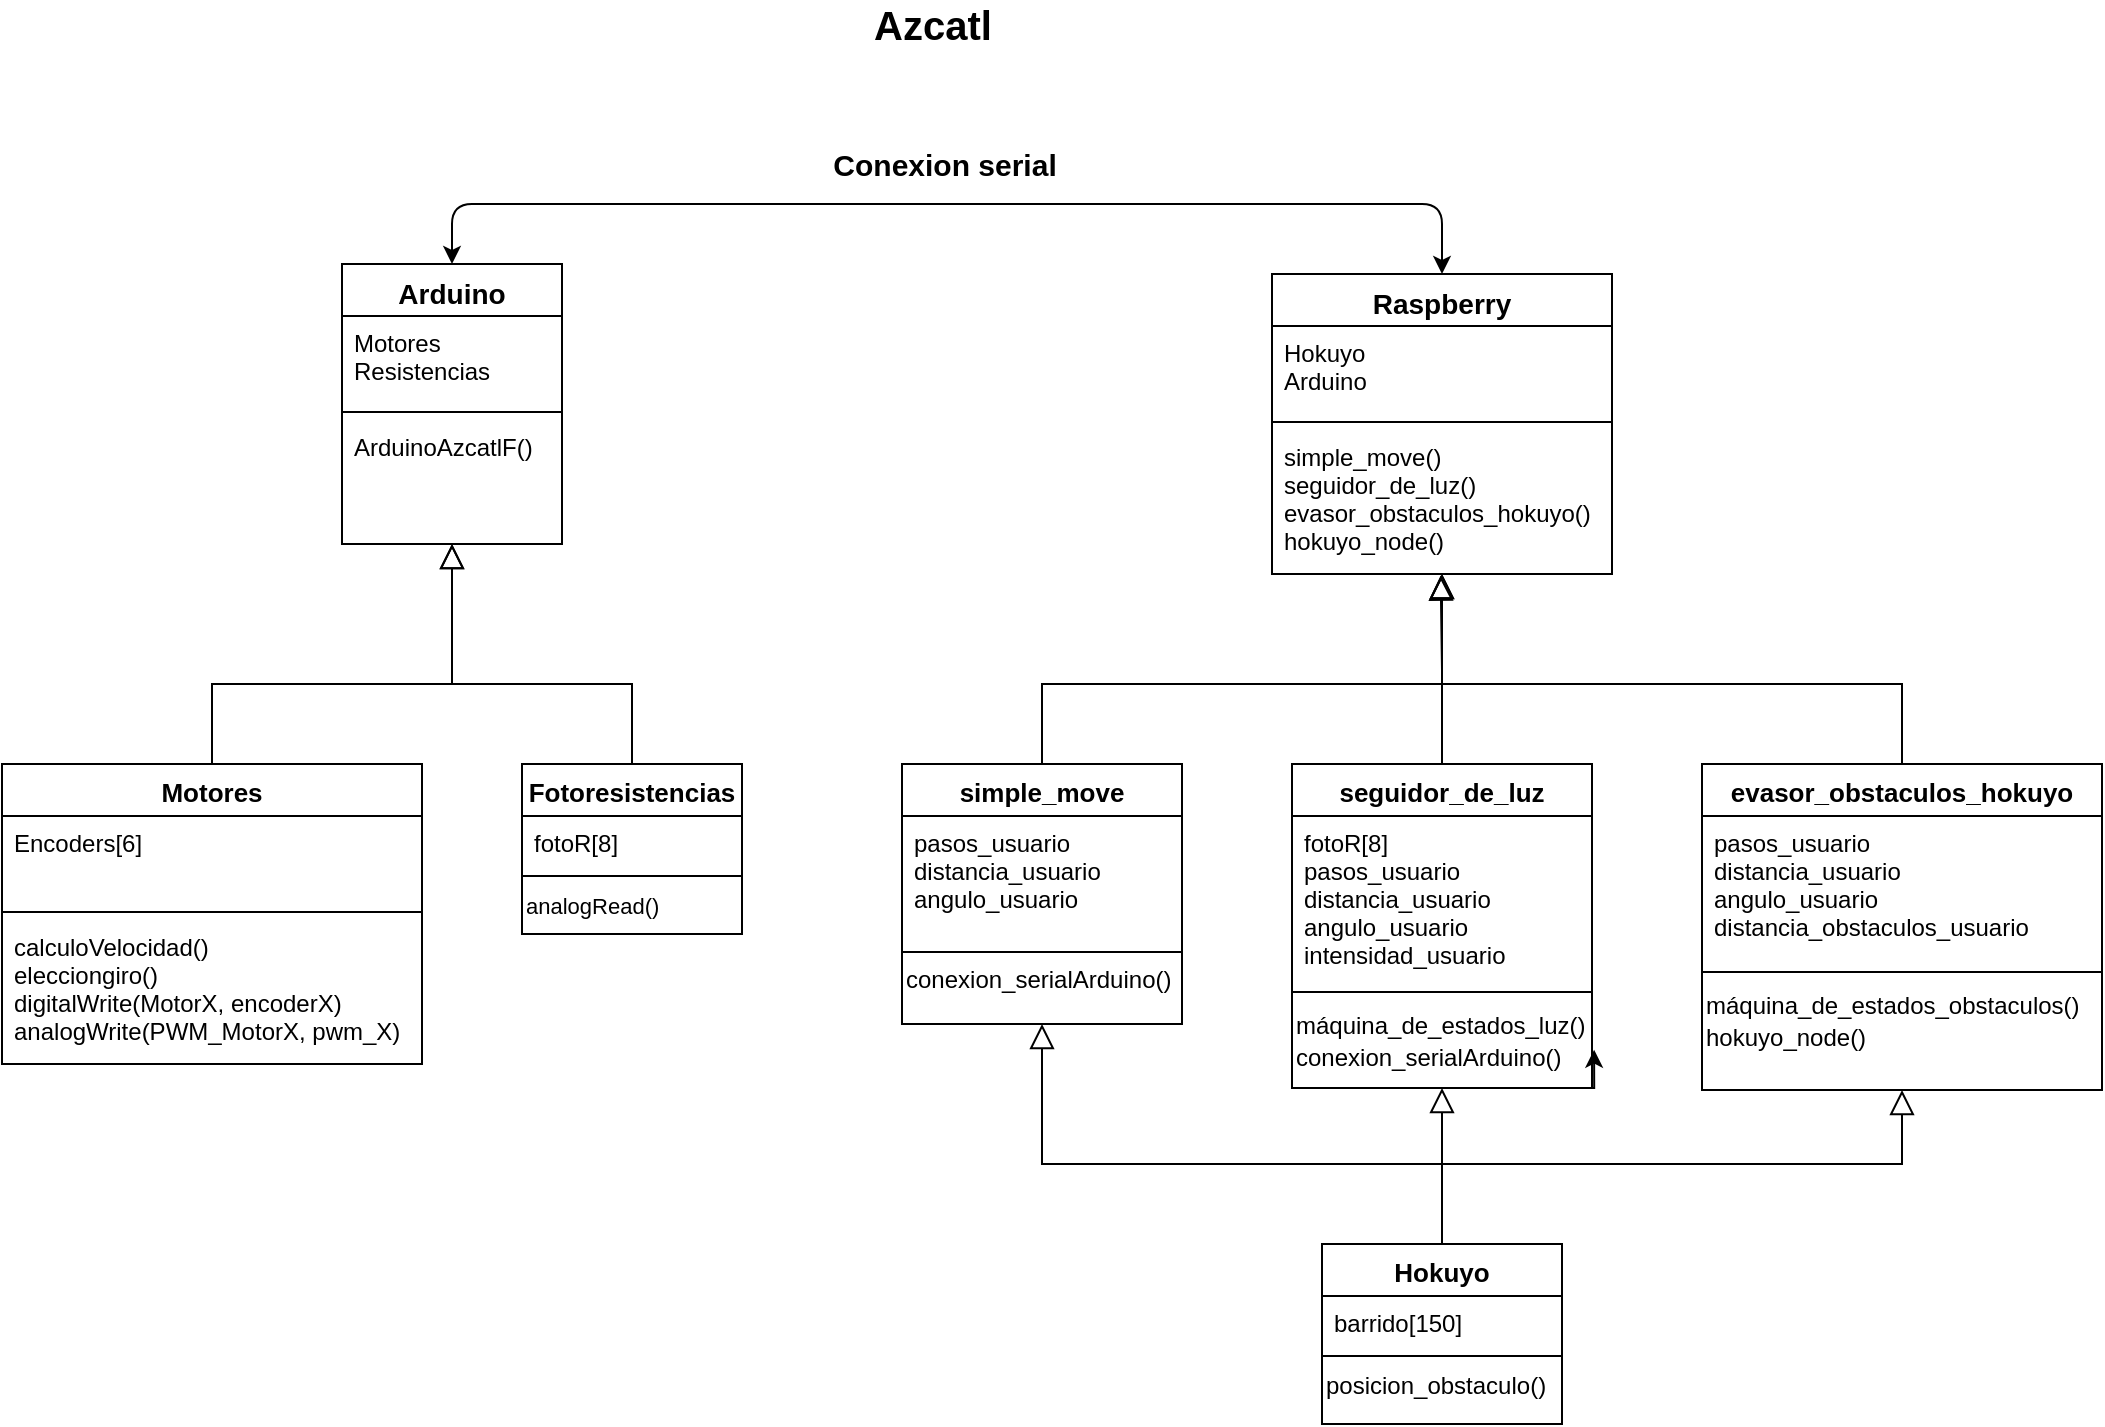 <mxfile version="12.9.13" type="device"><diagram id="C5RBs43oDa-KdzZeNtuy" name="Page-1"><mxGraphModel dx="918" dy="1880" grid="1" gridSize="10" guides="1" tooltips="1" connect="1" arrows="1" fold="1" page="1" pageScale="1" pageWidth="827" pageHeight="1169" math="0" shadow="0"><root><mxCell id="WIyWlLk6GJQsqaUBKTNV-0"/><mxCell id="WIyWlLk6GJQsqaUBKTNV-1" parent="WIyWlLk6GJQsqaUBKTNV-0"/><mxCell id="zkfFHV4jXpPFQw0GAbJ--12" value="" style="endArrow=block;endSize=10;endFill=0;shadow=0;strokeWidth=1;rounded=0;edgeStyle=elbowEdgeStyle;elbow=vertical;exitX=0.5;exitY=0;exitDx=0;exitDy=0;" parent="WIyWlLk6GJQsqaUBKTNV-1" source="zkfFHV4jXpPFQw0GAbJ--6" target="zkfFHV4jXpPFQw0GAbJ--0" edge="1"><mxGeometry width="160" relative="1" as="geometry"><mxPoint x="540" y="-867" as="sourcePoint"/><mxPoint x="540" y="-867" as="targetPoint"/><Array as="points"><mxPoint x="470" y="-780"/></Array></mxGeometry></mxCell><mxCell id="zkfFHV4jXpPFQw0GAbJ--16" value="" style="endArrow=block;endSize=10;endFill=0;shadow=0;strokeWidth=1;rounded=0;edgeStyle=elbowEdgeStyle;elbow=vertical;entryX=0.5;entryY=1;entryDx=0;entryDy=0;" parent="WIyWlLk6GJQsqaUBKTNV-1" source="zkfFHV4jXpPFQw0GAbJ--13" target="zkfFHV4jXpPFQw0GAbJ--0" edge="1"><mxGeometry width="160" relative="1" as="geometry"><mxPoint x="550" y="-697" as="sourcePoint"/><mxPoint x="650" y="-799" as="targetPoint"/><Array as="points"><mxPoint x="550" y="-780"/></Array></mxGeometry></mxCell><mxCell id="nj_ScAejZ5l6N5I2sT2E-29" style="edgeStyle=elbowEdgeStyle;rounded=0;orthogonalLoop=1;jettySize=auto;html=1;exitX=0.5;exitY=0;exitDx=0;exitDy=0;fontSize=13;entryX=0.496;entryY=1.011;entryDx=0;entryDy=0;entryPerimeter=0;endArrow=block;endFill=0;endSize=10;elbow=vertical;" parent="WIyWlLk6GJQsqaUBKTNV-1" source="nj_ScAejZ5l6N5I2sT2E-13" target="zkfFHV4jXpPFQw0GAbJ--24" edge="1"><mxGeometry relative="1" as="geometry"><mxPoint x="1029.931" y="-830" as="targetPoint"/></mxGeometry></mxCell><mxCell id="nj_ScAejZ5l6N5I2sT2E-28" style="edgeStyle=elbowEdgeStyle;rounded=0;orthogonalLoop=1;jettySize=auto;html=1;exitX=0.5;exitY=0;exitDx=0;exitDy=0;entryX=0.5;entryY=1;entryDx=0;entryDy=0;fontSize=13;endArrow=block;endFill=0;endSize=10;elbow=vertical;" parent="WIyWlLk6GJQsqaUBKTNV-1" source="nj_ScAejZ5l6N5I2sT2E-17" target="zkfFHV4jXpPFQw0GAbJ--17" edge="1"><mxGeometry relative="1" as="geometry"><Array as="points"><mxPoint x="930" y="-780"/></Array></mxGeometry></mxCell><mxCell id="nj_ScAejZ5l6N5I2sT2E-31" style="edgeStyle=elbowEdgeStyle;rounded=0;orthogonalLoop=1;jettySize=auto;elbow=vertical;html=1;exitX=0.5;exitY=0;exitDx=0;exitDy=0;entryX=0.5;entryY=1;entryDx=0;entryDy=0;endArrow=block;endFill=0;endSize=10;strokeWidth=1;fontSize=13;" parent="WIyWlLk6GJQsqaUBKTNV-1" source="nj_ScAejZ5l6N5I2sT2E-0" target="nj_ScAejZ5l6N5I2sT2E-13" edge="1"><mxGeometry relative="1" as="geometry"/></mxCell><mxCell id="nj_ScAejZ5l6N5I2sT2E-32" style="edgeStyle=elbowEdgeStyle;rounded=0;orthogonalLoop=1;jettySize=auto;elbow=vertical;html=1;exitX=0.5;exitY=0;exitDx=0;exitDy=0;entryX=0.5;entryY=1;entryDx=0;entryDy=0;endArrow=block;endFill=0;endSize=10;strokeWidth=1;fontSize=13;" parent="WIyWlLk6GJQsqaUBKTNV-1" source="nj_ScAejZ5l6N5I2sT2E-0" target="nj_ScAejZ5l6N5I2sT2E-10" edge="1"><mxGeometry relative="1" as="geometry"><Array as="points"><mxPoint x="1100" y="-540"/></Array></mxGeometry></mxCell><mxCell id="nj_ScAejZ5l6N5I2sT2E-33" style="edgeStyle=elbowEdgeStyle;rounded=0;orthogonalLoop=1;jettySize=auto;elbow=vertical;html=1;exitX=0.5;exitY=0;exitDx=0;exitDy=0;entryX=0.5;entryY=1;entryDx=0;entryDy=0;endArrow=block;endFill=0;endSize=10;strokeWidth=1;fontSize=13;" parent="WIyWlLk6GJQsqaUBKTNV-1" source="nj_ScAejZ5l6N5I2sT2E-0" target="nj_ScAejZ5l6N5I2sT2E-17" edge="1"><mxGeometry relative="1" as="geometry"><Array as="points"><mxPoint x="970" y="-540"/></Array></mxGeometry></mxCell><mxCell id="nj_ScAejZ5l6N5I2sT2E-30" style="edgeStyle=elbowEdgeStyle;rounded=0;orthogonalLoop=1;jettySize=auto;html=1;exitX=0.5;exitY=0;exitDx=0;exitDy=0;entryX=0.5;entryY=1;entryDx=0;entryDy=0;fontSize=13;endArrow=block;endFill=0;endSize=10;elbow=vertical;" parent="WIyWlLk6GJQsqaUBKTNV-1" source="nj_ScAejZ5l6N5I2sT2E-10" target="zkfFHV4jXpPFQw0GAbJ--17" edge="1"><mxGeometry relative="1" as="geometry"><Array as="points"><mxPoint x="1140" y="-780"/><mxPoint x="1030" y="-787"/></Array></mxGeometry></mxCell><mxCell id="nj_ScAejZ5l6N5I2sT2E-24" value="" style="endArrow=classic;startArrow=classic;html=1;fontSize=13;entryX=0.5;entryY=0;entryDx=0;entryDy=0;exitX=0.5;exitY=0;exitDx=0;exitDy=0;" parent="WIyWlLk6GJQsqaUBKTNV-1" source="zkfFHV4jXpPFQw0GAbJ--0" target="zkfFHV4jXpPFQw0GAbJ--17" edge="1"><mxGeometry width="50" height="50" relative="1" as="geometry"><mxPoint x="690" y="-760" as="sourcePoint"/><mxPoint x="740" y="-810" as="targetPoint"/><Array as="points"><mxPoint x="535" y="-1020"/><mxPoint x="1030" y="-1020"/></Array></mxGeometry></mxCell><mxCell id="nj_ScAejZ5l6N5I2sT2E-34" value="&lt;b&gt;&lt;font style=&quot;font-size: 15px&quot;&gt;Conexion serial&lt;/font&gt;&lt;/b&gt;" style="edgeLabel;html=1;align=center;verticalAlign=middle;resizable=0;points=[];fontSize=13;" parent="nj_ScAejZ5l6N5I2sT2E-24" vertex="1" connectable="0"><mxGeometry x="-0.074" y="-1" relative="1" as="geometry"><mxPoint x="15.83" y="-21" as="offset"/></mxGeometry></mxCell><mxCell id="nj_ScAejZ5l6N5I2sT2E-35" value="&lt;b&gt;&lt;font style=&quot;font-size: 20px&quot;&gt;Azcatl&lt;/font&gt;&lt;/b&gt;" style="text;html=1;align=center;verticalAlign=middle;resizable=0;points=[];autosize=1;fontSize=14;" parent="WIyWlLk6GJQsqaUBKTNV-1" vertex="1"><mxGeometry x="740" y="-1120" width="70" height="20" as="geometry"/></mxCell><mxCell id="nj_ScAejZ5l6N5I2sT2E-17" value="simple_move" style="swimlane;fontStyle=1;align=center;verticalAlign=top;childLayout=stackLayout;horizontal=1;startSize=26;horizontalStack=0;resizeParent=1;resizeLast=0;collapsible=1;marginBottom=0;rounded=0;shadow=0;strokeWidth=1;fontSize=13;" parent="WIyWlLk6GJQsqaUBKTNV-1" vertex="1"><mxGeometry x="760" y="-740" width="140" height="130" as="geometry"><mxRectangle x="450" y="280" width="170" height="26" as="alternateBounds"/></mxGeometry></mxCell><mxCell id="nj_ScAejZ5l6N5I2sT2E-18" value="pasos_usuario&#10;distancia_usuario&#10;angulo_usuario" style="text;align=left;verticalAlign=top;spacingLeft=4;spacingRight=4;overflow=hidden;rotatable=0;points=[[0,0.5],[1,0.5]];portConstraint=eastwest;" parent="nj_ScAejZ5l6N5I2sT2E-17" vertex="1"><mxGeometry y="26" width="140" height="64" as="geometry"/></mxCell><mxCell id="nj_ScAejZ5l6N5I2sT2E-19" value="" style="line;html=1;strokeWidth=1;align=left;verticalAlign=middle;spacingTop=-1;spacingLeft=3;spacingRight=3;rotatable=0;labelPosition=right;points=[];portConstraint=eastwest;" parent="nj_ScAejZ5l6N5I2sT2E-17" vertex="1"><mxGeometry y="90" width="140" height="8" as="geometry"/></mxCell><mxCell id="nj_ScAejZ5l6N5I2sT2E-21" value="&lt;div style=&quot;font-size: 12px&quot;&gt;&lt;span&gt;&lt;font style=&quot;font-size: 12px&quot;&gt;conexi&lt;/font&gt;&lt;span style=&quot;font-size: 12px&quot;&gt;on_serialArduino()&lt;/span&gt;&lt;/span&gt;&lt;/div&gt;" style="text;html=1;align=left;verticalAlign=middle;resizable=0;points=[];autosize=1;fontSize=13;" parent="nj_ScAejZ5l6N5I2sT2E-17" vertex="1"><mxGeometry y="98" width="140" height="20" as="geometry"/></mxCell><mxCell id="nj_ScAejZ5l6N5I2sT2E-0" value="Hokuyo" style="swimlane;fontStyle=1;align=center;verticalAlign=top;childLayout=stackLayout;horizontal=1;startSize=26;horizontalStack=0;resizeParent=1;resizeLast=0;collapsible=1;marginBottom=0;rounded=0;shadow=0;strokeWidth=1;fontSize=13;" parent="WIyWlLk6GJQsqaUBKTNV-1" vertex="1"><mxGeometry x="970" y="-500" width="120" height="90" as="geometry"><mxRectangle x="340" y="380" width="170" height="26" as="alternateBounds"/></mxGeometry></mxCell><mxCell id="nj_ScAejZ5l6N5I2sT2E-1" value="barrido[150]" style="text;align=left;verticalAlign=top;spacingLeft=4;spacingRight=4;overflow=hidden;rotatable=0;points=[[0,0.5],[1,0.5]];portConstraint=eastwest;" parent="nj_ScAejZ5l6N5I2sT2E-0" vertex="1"><mxGeometry y="26" width="120" height="26" as="geometry"/></mxCell><mxCell id="nj_ScAejZ5l6N5I2sT2E-2" value="" style="line;html=1;strokeWidth=1;align=left;verticalAlign=middle;spacingTop=-1;spacingLeft=3;spacingRight=3;rotatable=0;labelPosition=right;points=[];portConstraint=eastwest;" parent="nj_ScAejZ5l6N5I2sT2E-0" vertex="1"><mxGeometry y="52" width="120" height="8" as="geometry"/></mxCell><mxCell id="nj_ScAejZ5l6N5I2sT2E-23" value="&lt;font style=&quot;font-size: 12px&quot;&gt;posicion_obstaculo()&lt;/font&gt;" style="text;html=1;align=left;verticalAlign=middle;resizable=0;points=[];autosize=1;fontSize=13;" parent="nj_ScAejZ5l6N5I2sT2E-0" vertex="1"><mxGeometry y="60" width="120" height="20" as="geometry"/></mxCell><mxCell id="nj_ScAejZ5l6N5I2sT2E-10" value="evasor_obstaculos_hokuyo" style="swimlane;fontStyle=1;align=center;verticalAlign=top;childLayout=stackLayout;horizontal=1;startSize=26;horizontalStack=0;resizeParent=1;resizeLast=0;collapsible=1;marginBottom=0;rounded=0;shadow=0;strokeWidth=1;fontSize=13;" parent="WIyWlLk6GJQsqaUBKTNV-1" vertex="1"><mxGeometry x="1160" y="-740" width="200" height="163" as="geometry"><mxRectangle x="340" y="380" width="170" height="26" as="alternateBounds"/></mxGeometry></mxCell><mxCell id="nj_ScAejZ5l6N5I2sT2E-11" value="pasos_usuario&#10;distancia_usuario&#10;angulo_usuario&#10;distancia_obstaculos_usuario&#10;" style="text;align=left;verticalAlign=top;spacingLeft=4;spacingRight=4;overflow=hidden;rotatable=0;points=[[0,0.5],[1,0.5]];portConstraint=eastwest;" parent="nj_ScAejZ5l6N5I2sT2E-10" vertex="1"><mxGeometry y="26" width="200" height="74" as="geometry"/></mxCell><mxCell id="nj_ScAejZ5l6N5I2sT2E-12" value="" style="line;html=1;strokeWidth=1;align=left;verticalAlign=middle;spacingTop=-1;spacingLeft=3;spacingRight=3;rotatable=0;labelPosition=right;points=[];portConstraint=eastwest;" parent="nj_ScAejZ5l6N5I2sT2E-10" vertex="1"><mxGeometry y="100" width="200" height="8" as="geometry"/></mxCell><mxCell id="nj_ScAejZ5l6N5I2sT2E-16" value="&lt;span style=&quot;font-size: 12px&quot;&gt;máquina_de_estados_obstaculos()&lt;/span&gt;&lt;br style=&quot;font-size: 12px ; padding: 0px ; margin: 0px&quot;&gt;&lt;span style=&quot;font-size: 12px&quot;&gt;hokuyo_node()&lt;/span&gt;" style="text;html=1;align=left;verticalAlign=middle;resizable=0;points=[];autosize=1;fontSize=13;" parent="nj_ScAejZ5l6N5I2sT2E-10" vertex="1"><mxGeometry y="108" width="200" height="40" as="geometry"/></mxCell><mxCell id="zkfFHV4jXpPFQw0GAbJ--17" value="Raspberry" style="swimlane;fontStyle=1;align=center;verticalAlign=top;childLayout=stackLayout;horizontal=1;startSize=26;horizontalStack=0;resizeParent=1;resizeLast=0;collapsible=1;marginBottom=0;rounded=0;shadow=0;strokeWidth=1;fontSize=14;" parent="WIyWlLk6GJQsqaUBKTNV-1" vertex="1"><mxGeometry x="945" y="-985" width="170" height="150" as="geometry"><mxRectangle x="550" y="140" width="160" height="26" as="alternateBounds"/></mxGeometry></mxCell><mxCell id="zkfFHV4jXpPFQw0GAbJ--18" value="Hokuyo&#10;Arduino" style="text;align=left;verticalAlign=top;spacingLeft=4;spacingRight=4;overflow=hidden;rotatable=0;points=[[0,0.5],[1,0.5]];portConstraint=eastwest;" parent="zkfFHV4jXpPFQw0GAbJ--17" vertex="1"><mxGeometry y="26" width="170" height="44" as="geometry"/></mxCell><mxCell id="zkfFHV4jXpPFQw0GAbJ--23" value="" style="line;html=1;strokeWidth=1;align=left;verticalAlign=middle;spacingTop=-1;spacingLeft=3;spacingRight=3;rotatable=0;labelPosition=right;points=[];portConstraint=eastwest;" parent="zkfFHV4jXpPFQw0GAbJ--17" vertex="1"><mxGeometry y="70" width="170" height="8" as="geometry"/></mxCell><mxCell id="zkfFHV4jXpPFQw0GAbJ--24" value="simple_move()&#10;seguidor_de_luz()&#10;evasor_obstaculos_hokuyo()&#10;hokuyo_node()" style="text;align=left;verticalAlign=top;spacingLeft=4;spacingRight=4;overflow=hidden;rotatable=0;points=[[0,0.5],[1,0.5]];portConstraint=eastwest;" parent="zkfFHV4jXpPFQw0GAbJ--17" vertex="1"><mxGeometry y="78" width="170" height="72" as="geometry"/></mxCell><mxCell id="zkfFHV4jXpPFQw0GAbJ--0" value="Arduino" style="swimlane;fontStyle=1;align=center;verticalAlign=top;childLayout=stackLayout;horizontal=1;startSize=26;horizontalStack=0;resizeParent=1;resizeLast=0;collapsible=1;marginBottom=0;rounded=0;shadow=0;strokeWidth=1;fontSize=14;" parent="WIyWlLk6GJQsqaUBKTNV-1" vertex="1"><mxGeometry x="480" y="-990" width="110" height="140" as="geometry"><mxRectangle x="230" y="140" width="160" height="26" as="alternateBounds"/></mxGeometry></mxCell><mxCell id="zkfFHV4jXpPFQw0GAbJ--1" value="Motores&#10;Resistencias" style="text;align=left;verticalAlign=top;spacingLeft=4;spacingRight=4;overflow=hidden;rotatable=0;points=[[0,0.5],[1,0.5]];portConstraint=eastwest;" parent="zkfFHV4jXpPFQw0GAbJ--0" vertex="1"><mxGeometry y="26" width="110" height="44" as="geometry"/></mxCell><mxCell id="zkfFHV4jXpPFQw0GAbJ--4" value="" style="line;html=1;strokeWidth=1;align=left;verticalAlign=middle;spacingTop=-1;spacingLeft=3;spacingRight=3;rotatable=0;labelPosition=right;points=[];portConstraint=eastwest;" parent="zkfFHV4jXpPFQw0GAbJ--0" vertex="1"><mxGeometry y="70" width="110" height="8" as="geometry"/></mxCell><mxCell id="zkfFHV4jXpPFQw0GAbJ--5" value="ArduinoAzcatlF()" style="text;align=left;verticalAlign=top;spacingLeft=4;spacingRight=4;overflow=hidden;rotatable=0;points=[[0,0.5],[1,0.5]];portConstraint=eastwest;" parent="zkfFHV4jXpPFQw0GAbJ--0" vertex="1"><mxGeometry y="78" width="110" height="26" as="geometry"/></mxCell><mxCell id="zkfFHV4jXpPFQw0GAbJ--13" value="Fotoresistencias" style="swimlane;fontStyle=1;align=center;verticalAlign=top;childLayout=stackLayout;horizontal=1;startSize=26;horizontalStack=0;resizeParent=1;resizeLast=0;collapsible=1;marginBottom=0;rounded=0;shadow=0;strokeWidth=1;fontSize=13;" parent="WIyWlLk6GJQsqaUBKTNV-1" vertex="1"><mxGeometry x="570" y="-740" width="110" height="85" as="geometry"><mxRectangle x="340" y="380" width="170" height="26" as="alternateBounds"/></mxGeometry></mxCell><mxCell id="zkfFHV4jXpPFQw0GAbJ--14" value="fotoR[8]" style="text;align=left;verticalAlign=top;spacingLeft=4;spacingRight=4;overflow=hidden;rotatable=0;points=[[0,0.5],[1,0.5]];portConstraint=eastwest;" parent="zkfFHV4jXpPFQw0GAbJ--13" vertex="1"><mxGeometry y="26" width="110" height="26" as="geometry"/></mxCell><mxCell id="zkfFHV4jXpPFQw0GAbJ--15" value="" style="line;html=1;strokeWidth=1;align=left;verticalAlign=middle;spacingTop=-1;spacingLeft=3;spacingRight=3;rotatable=0;labelPosition=right;points=[];portConstraint=eastwest;" parent="zkfFHV4jXpPFQw0GAbJ--13" vertex="1"><mxGeometry y="52" width="110" height="8" as="geometry"/></mxCell><mxCell id="nj_ScAejZ5l6N5I2sT2E-5" value="&lt;font style=&quot;font-size: 11px&quot;&gt;analogRead()&lt;/font&gt;" style="text;html=1;align=left;verticalAlign=middle;resizable=0;points=[];autosize=1;fontSize=13;" parent="zkfFHV4jXpPFQw0GAbJ--13" vertex="1"><mxGeometry y="60" width="110" height="20" as="geometry"/></mxCell><mxCell id="zkfFHV4jXpPFQw0GAbJ--6" value="Motores" style="swimlane;fontStyle=1;align=center;verticalAlign=top;childLayout=stackLayout;horizontal=1;startSize=26;horizontalStack=0;resizeParent=1;resizeLast=0;collapsible=1;marginBottom=0;rounded=0;shadow=0;strokeWidth=1;fontSize=13;" parent="WIyWlLk6GJQsqaUBKTNV-1" vertex="1"><mxGeometry x="310" y="-740" width="210" height="150" as="geometry"><mxRectangle x="130" y="380" width="160" height="26" as="alternateBounds"/></mxGeometry></mxCell><mxCell id="zkfFHV4jXpPFQw0GAbJ--7" value="Encoders[6]" style="text;align=left;verticalAlign=top;spacingLeft=4;spacingRight=4;overflow=hidden;rotatable=0;points=[[0,0.5],[1,0.5]];portConstraint=eastwest;" parent="zkfFHV4jXpPFQw0GAbJ--6" vertex="1"><mxGeometry y="26" width="210" height="44" as="geometry"/></mxCell><mxCell id="zkfFHV4jXpPFQw0GAbJ--9" value="" style="line;html=1;strokeWidth=1;align=left;verticalAlign=middle;spacingTop=-1;spacingLeft=3;spacingRight=3;rotatable=0;labelPosition=right;points=[];portConstraint=eastwest;" parent="zkfFHV4jXpPFQw0GAbJ--6" vertex="1"><mxGeometry y="70" width="210" height="8" as="geometry"/></mxCell><mxCell id="zkfFHV4jXpPFQw0GAbJ--10" value="calculoVelocidad()&#10;elecciongiro()&#10;digitalWrite(MotorX, encoderX)&#10;analogWrite(PWM_MotorX, pwm_X)&#10;" style="text;align=left;verticalAlign=top;spacingLeft=4;spacingRight=4;overflow=hidden;rotatable=0;points=[[0,0.5],[1,0.5]];portConstraint=eastwest;fontStyle=0" parent="zkfFHV4jXpPFQw0GAbJ--6" vertex="1"><mxGeometry y="78" width="210" height="72" as="geometry"/></mxCell><mxCell id="nj_ScAejZ5l6N5I2sT2E-13" value="seguidor_de_luz" style="swimlane;fontStyle=1;align=center;verticalAlign=top;childLayout=stackLayout;horizontal=1;startSize=26;horizontalStack=0;resizeParent=1;resizeLast=0;collapsible=1;marginBottom=0;rounded=0;shadow=0;strokeWidth=1;fontSize=13;" parent="WIyWlLk6GJQsqaUBKTNV-1" vertex="1"><mxGeometry x="955" y="-740" width="150" height="162" as="geometry"><mxRectangle x="340" y="380" width="170" height="26" as="alternateBounds"/></mxGeometry></mxCell><mxCell id="nj_ScAejZ5l6N5I2sT2E-14" value="fotoR[8]&#10;pasos_usuario&#10;distancia_usuario&#10;angulo_usuario&#10;intensidad_usuario&#10;" style="text;align=left;verticalAlign=top;spacingLeft=4;spacingRight=4;overflow=hidden;rotatable=0;points=[[0,0.5],[1,0.5]];portConstraint=eastwest;" parent="nj_ScAejZ5l6N5I2sT2E-13" vertex="1"><mxGeometry y="26" width="150" height="84" as="geometry"/></mxCell><mxCell id="nj_ScAejZ5l6N5I2sT2E-15" value="" style="line;html=1;strokeWidth=1;align=left;verticalAlign=middle;spacingTop=-1;spacingLeft=3;spacingRight=3;rotatable=0;labelPosition=right;points=[];portConstraint=eastwest;" parent="nj_ScAejZ5l6N5I2sT2E-13" vertex="1"><mxGeometry y="110" width="150" height="8" as="geometry"/></mxCell><mxCell id="nj_ScAejZ5l6N5I2sT2E-22" value="&lt;font style=&quot;font-size: 12px&quot;&gt;máquina_de_estados_luz()&lt;br style=&quot;padding: 0px ; margin: 0px&quot;&gt;conexion_serialArduino()&lt;/font&gt;" style="text;html=1;align=left;verticalAlign=middle;resizable=0;points=[];autosize=1;fontSize=13;" parent="nj_ScAejZ5l6N5I2sT2E-13" vertex="1"><mxGeometry y="118" width="150" height="40" as="geometry"/></mxCell><mxCell id="-YSLFpJh4sJu1t1tjEXB-1" style="edgeStyle=orthogonalEdgeStyle;rounded=0;orthogonalLoop=1;jettySize=auto;html=1;exitX=1;exitY=1;exitDx=0;exitDy=0;entryX=1.007;entryY=0.621;entryDx=0;entryDy=0;entryPerimeter=0;" edge="1" parent="nj_ScAejZ5l6N5I2sT2E-13" source="nj_ScAejZ5l6N5I2sT2E-13" target="nj_ScAejZ5l6N5I2sT2E-22"><mxGeometry relative="1" as="geometry"/></mxCell></root></mxGraphModel></diagram></mxfile>